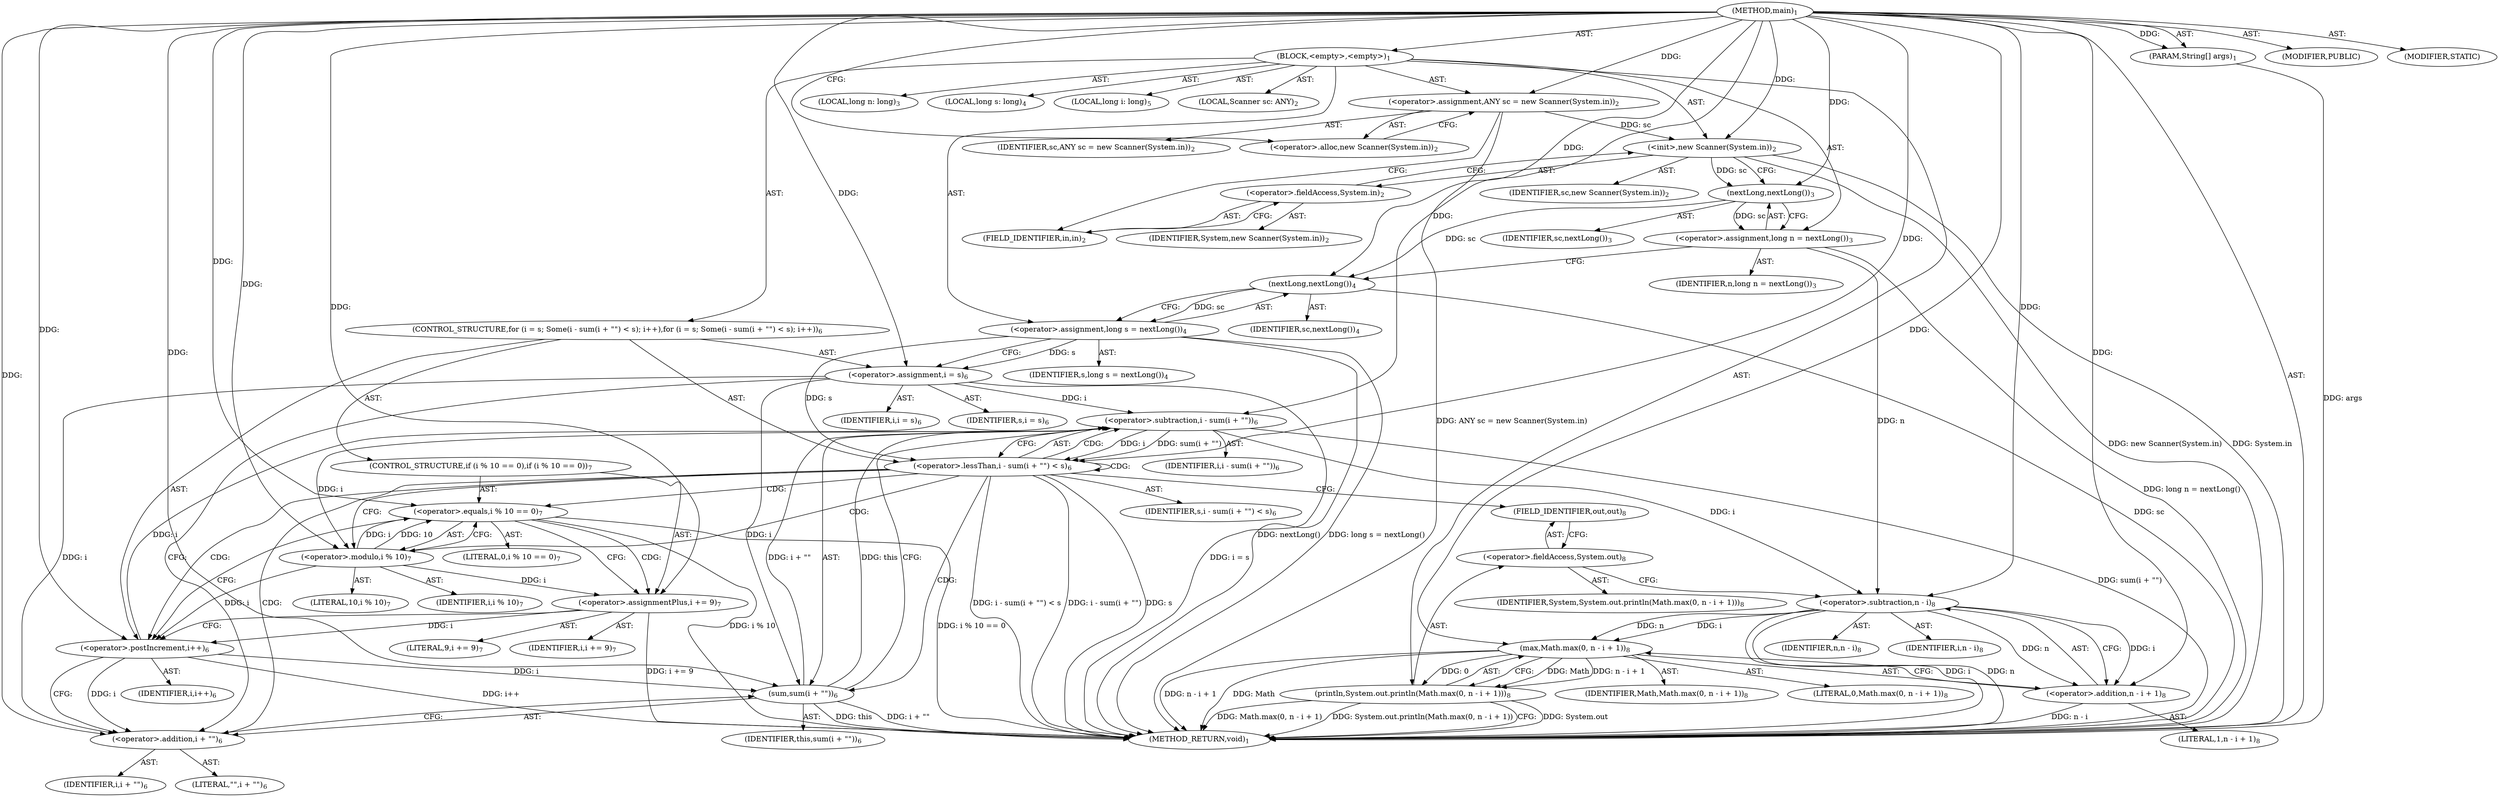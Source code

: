 digraph "main" {  
"19" [label = <(METHOD,main)<SUB>1</SUB>> ]
"20" [label = <(PARAM,String[] args)<SUB>1</SUB>> ]
"21" [label = <(BLOCK,&lt;empty&gt;,&lt;empty&gt;)<SUB>1</SUB>> ]
"4" [label = <(LOCAL,Scanner sc: ANY)<SUB>2</SUB>> ]
"22" [label = <(&lt;operator&gt;.assignment,ANY sc = new Scanner(System.in))<SUB>2</SUB>> ]
"23" [label = <(IDENTIFIER,sc,ANY sc = new Scanner(System.in))<SUB>2</SUB>> ]
"24" [label = <(&lt;operator&gt;.alloc,new Scanner(System.in))<SUB>2</SUB>> ]
"25" [label = <(&lt;init&gt;,new Scanner(System.in))<SUB>2</SUB>> ]
"3" [label = <(IDENTIFIER,sc,new Scanner(System.in))<SUB>2</SUB>> ]
"26" [label = <(&lt;operator&gt;.fieldAccess,System.in)<SUB>2</SUB>> ]
"27" [label = <(IDENTIFIER,System,new Scanner(System.in))<SUB>2</SUB>> ]
"28" [label = <(FIELD_IDENTIFIER,in,in)<SUB>2</SUB>> ]
"29" [label = <(LOCAL,long n: long)<SUB>3</SUB>> ]
"30" [label = <(&lt;operator&gt;.assignment,long n = nextLong())<SUB>3</SUB>> ]
"31" [label = <(IDENTIFIER,n,long n = nextLong())<SUB>3</SUB>> ]
"32" [label = <(nextLong,nextLong())<SUB>3</SUB>> ]
"33" [label = <(IDENTIFIER,sc,nextLong())<SUB>3</SUB>> ]
"34" [label = <(LOCAL,long s: long)<SUB>4</SUB>> ]
"35" [label = <(&lt;operator&gt;.assignment,long s = nextLong())<SUB>4</SUB>> ]
"36" [label = <(IDENTIFIER,s,long s = nextLong())<SUB>4</SUB>> ]
"37" [label = <(nextLong,nextLong())<SUB>4</SUB>> ]
"38" [label = <(IDENTIFIER,sc,nextLong())<SUB>4</SUB>> ]
"39" [label = <(LOCAL,long i: long)<SUB>5</SUB>> ]
"40" [label = <(CONTROL_STRUCTURE,for (i = s; Some(i - sum(i + &quot;&quot;) &lt; s); i++),for (i = s; Some(i - sum(i + &quot;&quot;) &lt; s); i++))<SUB>6</SUB>> ]
"41" [label = <(&lt;operator&gt;.assignment,i = s)<SUB>6</SUB>> ]
"42" [label = <(IDENTIFIER,i,i = s)<SUB>6</SUB>> ]
"43" [label = <(IDENTIFIER,s,i = s)<SUB>6</SUB>> ]
"44" [label = <(&lt;operator&gt;.lessThan,i - sum(i + &quot;&quot;) &lt; s)<SUB>6</SUB>> ]
"45" [label = <(&lt;operator&gt;.subtraction,i - sum(i + &quot;&quot;))<SUB>6</SUB>> ]
"46" [label = <(IDENTIFIER,i,i - sum(i + &quot;&quot;))<SUB>6</SUB>> ]
"47" [label = <(sum,sum(i + &quot;&quot;))<SUB>6</SUB>> ]
"48" [label = <(IDENTIFIER,this,sum(i + &quot;&quot;))<SUB>6</SUB>> ]
"49" [label = <(&lt;operator&gt;.addition,i + &quot;&quot;)<SUB>6</SUB>> ]
"50" [label = <(IDENTIFIER,i,i + &quot;&quot;)<SUB>6</SUB>> ]
"51" [label = <(LITERAL,&quot;&quot;,i + &quot;&quot;)<SUB>6</SUB>> ]
"52" [label = <(IDENTIFIER,s,i - sum(i + &quot;&quot;) &lt; s)<SUB>6</SUB>> ]
"53" [label = <(&lt;operator&gt;.postIncrement,i++)<SUB>6</SUB>> ]
"54" [label = <(IDENTIFIER,i,i++)<SUB>6</SUB>> ]
"55" [label = <(CONTROL_STRUCTURE,if (i % 10 == 0),if (i % 10 == 0))<SUB>7</SUB>> ]
"56" [label = <(&lt;operator&gt;.equals,i % 10 == 0)<SUB>7</SUB>> ]
"57" [label = <(&lt;operator&gt;.modulo,i % 10)<SUB>7</SUB>> ]
"58" [label = <(IDENTIFIER,i,i % 10)<SUB>7</SUB>> ]
"59" [label = <(LITERAL,10,i % 10)<SUB>7</SUB>> ]
"60" [label = <(LITERAL,0,i % 10 == 0)<SUB>7</SUB>> ]
"61" [label = <(&lt;operator&gt;.assignmentPlus,i += 9)<SUB>7</SUB>> ]
"62" [label = <(IDENTIFIER,i,i += 9)<SUB>7</SUB>> ]
"63" [label = <(LITERAL,9,i += 9)<SUB>7</SUB>> ]
"64" [label = <(println,System.out.println(Math.max(0, n - i + 1)))<SUB>8</SUB>> ]
"65" [label = <(&lt;operator&gt;.fieldAccess,System.out)<SUB>8</SUB>> ]
"66" [label = <(IDENTIFIER,System,System.out.println(Math.max(0, n - i + 1)))<SUB>8</SUB>> ]
"67" [label = <(FIELD_IDENTIFIER,out,out)<SUB>8</SUB>> ]
"68" [label = <(max,Math.max(0, n - i + 1))<SUB>8</SUB>> ]
"69" [label = <(IDENTIFIER,Math,Math.max(0, n - i + 1))<SUB>8</SUB>> ]
"70" [label = <(LITERAL,0,Math.max(0, n - i + 1))<SUB>8</SUB>> ]
"71" [label = <(&lt;operator&gt;.addition,n - i + 1)<SUB>8</SUB>> ]
"72" [label = <(&lt;operator&gt;.subtraction,n - i)<SUB>8</SUB>> ]
"73" [label = <(IDENTIFIER,n,n - i)<SUB>8</SUB>> ]
"74" [label = <(IDENTIFIER,i,n - i)<SUB>8</SUB>> ]
"75" [label = <(LITERAL,1,n - i + 1)<SUB>8</SUB>> ]
"76" [label = <(MODIFIER,PUBLIC)> ]
"77" [label = <(MODIFIER,STATIC)> ]
"78" [label = <(METHOD_RETURN,void)<SUB>1</SUB>> ]
  "19" -> "20"  [ label = "AST: "] 
  "19" -> "21"  [ label = "AST: "] 
  "19" -> "76"  [ label = "AST: "] 
  "19" -> "77"  [ label = "AST: "] 
  "19" -> "78"  [ label = "AST: "] 
  "21" -> "4"  [ label = "AST: "] 
  "21" -> "22"  [ label = "AST: "] 
  "21" -> "25"  [ label = "AST: "] 
  "21" -> "29"  [ label = "AST: "] 
  "21" -> "30"  [ label = "AST: "] 
  "21" -> "34"  [ label = "AST: "] 
  "21" -> "35"  [ label = "AST: "] 
  "21" -> "39"  [ label = "AST: "] 
  "21" -> "40"  [ label = "AST: "] 
  "21" -> "64"  [ label = "AST: "] 
  "22" -> "23"  [ label = "AST: "] 
  "22" -> "24"  [ label = "AST: "] 
  "25" -> "3"  [ label = "AST: "] 
  "25" -> "26"  [ label = "AST: "] 
  "26" -> "27"  [ label = "AST: "] 
  "26" -> "28"  [ label = "AST: "] 
  "30" -> "31"  [ label = "AST: "] 
  "30" -> "32"  [ label = "AST: "] 
  "32" -> "33"  [ label = "AST: "] 
  "35" -> "36"  [ label = "AST: "] 
  "35" -> "37"  [ label = "AST: "] 
  "37" -> "38"  [ label = "AST: "] 
  "40" -> "41"  [ label = "AST: "] 
  "40" -> "44"  [ label = "AST: "] 
  "40" -> "53"  [ label = "AST: "] 
  "40" -> "55"  [ label = "AST: "] 
  "41" -> "42"  [ label = "AST: "] 
  "41" -> "43"  [ label = "AST: "] 
  "44" -> "45"  [ label = "AST: "] 
  "44" -> "52"  [ label = "AST: "] 
  "45" -> "46"  [ label = "AST: "] 
  "45" -> "47"  [ label = "AST: "] 
  "47" -> "48"  [ label = "AST: "] 
  "47" -> "49"  [ label = "AST: "] 
  "49" -> "50"  [ label = "AST: "] 
  "49" -> "51"  [ label = "AST: "] 
  "53" -> "54"  [ label = "AST: "] 
  "55" -> "56"  [ label = "AST: "] 
  "55" -> "61"  [ label = "AST: "] 
  "56" -> "57"  [ label = "AST: "] 
  "56" -> "60"  [ label = "AST: "] 
  "57" -> "58"  [ label = "AST: "] 
  "57" -> "59"  [ label = "AST: "] 
  "61" -> "62"  [ label = "AST: "] 
  "61" -> "63"  [ label = "AST: "] 
  "64" -> "65"  [ label = "AST: "] 
  "64" -> "68"  [ label = "AST: "] 
  "65" -> "66"  [ label = "AST: "] 
  "65" -> "67"  [ label = "AST: "] 
  "68" -> "69"  [ label = "AST: "] 
  "68" -> "70"  [ label = "AST: "] 
  "68" -> "71"  [ label = "AST: "] 
  "71" -> "72"  [ label = "AST: "] 
  "71" -> "75"  [ label = "AST: "] 
  "72" -> "73"  [ label = "AST: "] 
  "72" -> "74"  [ label = "AST: "] 
  "22" -> "28"  [ label = "CFG: "] 
  "25" -> "32"  [ label = "CFG: "] 
  "30" -> "37"  [ label = "CFG: "] 
  "35" -> "41"  [ label = "CFG: "] 
  "64" -> "78"  [ label = "CFG: "] 
  "24" -> "22"  [ label = "CFG: "] 
  "26" -> "25"  [ label = "CFG: "] 
  "32" -> "30"  [ label = "CFG: "] 
  "37" -> "35"  [ label = "CFG: "] 
  "41" -> "49"  [ label = "CFG: "] 
  "44" -> "57"  [ label = "CFG: "] 
  "44" -> "67"  [ label = "CFG: "] 
  "53" -> "49"  [ label = "CFG: "] 
  "65" -> "72"  [ label = "CFG: "] 
  "68" -> "64"  [ label = "CFG: "] 
  "28" -> "26"  [ label = "CFG: "] 
  "45" -> "44"  [ label = "CFG: "] 
  "56" -> "61"  [ label = "CFG: "] 
  "56" -> "53"  [ label = "CFG: "] 
  "61" -> "53"  [ label = "CFG: "] 
  "67" -> "65"  [ label = "CFG: "] 
  "71" -> "68"  [ label = "CFG: "] 
  "47" -> "45"  [ label = "CFG: "] 
  "57" -> "56"  [ label = "CFG: "] 
  "72" -> "71"  [ label = "CFG: "] 
  "49" -> "47"  [ label = "CFG: "] 
  "19" -> "24"  [ label = "CFG: "] 
  "20" -> "78"  [ label = "DDG: args"] 
  "22" -> "78"  [ label = "DDG: ANY sc = new Scanner(System.in)"] 
  "25" -> "78"  [ label = "DDG: System.in"] 
  "25" -> "78"  [ label = "DDG: new Scanner(System.in)"] 
  "30" -> "78"  [ label = "DDG: long n = nextLong()"] 
  "37" -> "78"  [ label = "DDG: sc"] 
  "35" -> "78"  [ label = "DDG: nextLong()"] 
  "35" -> "78"  [ label = "DDG: long s = nextLong()"] 
  "41" -> "78"  [ label = "DDG: i = s"] 
  "47" -> "78"  [ label = "DDG: i + &quot;&quot;"] 
  "45" -> "78"  [ label = "DDG: sum(i + &quot;&quot;)"] 
  "44" -> "78"  [ label = "DDG: i - sum(i + &quot;&quot;)"] 
  "44" -> "78"  [ label = "DDG: s"] 
  "44" -> "78"  [ label = "DDG: i - sum(i + &quot;&quot;) &lt; s"] 
  "64" -> "78"  [ label = "DDG: System.out"] 
  "72" -> "78"  [ label = "DDG: n"] 
  "72" -> "78"  [ label = "DDG: i"] 
  "71" -> "78"  [ label = "DDG: n - i"] 
  "68" -> "78"  [ label = "DDG: n - i + 1"] 
  "64" -> "78"  [ label = "DDG: Math.max(0, n - i + 1)"] 
  "64" -> "78"  [ label = "DDG: System.out.println(Math.max(0, n - i + 1))"] 
  "56" -> "78"  [ label = "DDG: i % 10"] 
  "56" -> "78"  [ label = "DDG: i % 10 == 0"] 
  "61" -> "78"  [ label = "DDG: i += 9"] 
  "53" -> "78"  [ label = "DDG: i++"] 
  "47" -> "78"  [ label = "DDG: this"] 
  "68" -> "78"  [ label = "DDG: Math"] 
  "19" -> "20"  [ label = "DDG: "] 
  "19" -> "22"  [ label = "DDG: "] 
  "32" -> "30"  [ label = "DDG: sc"] 
  "37" -> "35"  [ label = "DDG: sc"] 
  "22" -> "25"  [ label = "DDG: sc"] 
  "19" -> "25"  [ label = "DDG: "] 
  "35" -> "41"  [ label = "DDG: s"] 
  "19" -> "41"  [ label = "DDG: "] 
  "68" -> "64"  [ label = "DDG: Math"] 
  "68" -> "64"  [ label = "DDG: 0"] 
  "68" -> "64"  [ label = "DDG: n - i + 1"] 
  "25" -> "32"  [ label = "DDG: sc"] 
  "19" -> "32"  [ label = "DDG: "] 
  "32" -> "37"  [ label = "DDG: sc"] 
  "19" -> "37"  [ label = "DDG: "] 
  "45" -> "44"  [ label = "DDG: i"] 
  "45" -> "44"  [ label = "DDG: sum(i + &quot;&quot;)"] 
  "19" -> "44"  [ label = "DDG: "] 
  "35" -> "44"  [ label = "DDG: s"] 
  "57" -> "53"  [ label = "DDG: i"] 
  "61" -> "53"  [ label = "DDG: i"] 
  "19" -> "53"  [ label = "DDG: "] 
  "19" -> "61"  [ label = "DDG: "] 
  "19" -> "68"  [ label = "DDG: "] 
  "72" -> "68"  [ label = "DDG: n"] 
  "72" -> "68"  [ label = "DDG: i"] 
  "19" -> "45"  [ label = "DDG: "] 
  "41" -> "45"  [ label = "DDG: i"] 
  "53" -> "45"  [ label = "DDG: i"] 
  "47" -> "45"  [ label = "DDG: this"] 
  "47" -> "45"  [ label = "DDG: i + &quot;&quot;"] 
  "57" -> "56"  [ label = "DDG: i"] 
  "57" -> "56"  [ label = "DDG: 10"] 
  "19" -> "56"  [ label = "DDG: "] 
  "57" -> "61"  [ label = "DDG: i"] 
  "72" -> "71"  [ label = "DDG: n"] 
  "72" -> "71"  [ label = "DDG: i"] 
  "19" -> "71"  [ label = "DDG: "] 
  "19" -> "47"  [ label = "DDG: "] 
  "41" -> "47"  [ label = "DDG: i"] 
  "53" -> "47"  [ label = "DDG: i"] 
  "45" -> "57"  [ label = "DDG: i"] 
  "19" -> "57"  [ label = "DDG: "] 
  "30" -> "72"  [ label = "DDG: n"] 
  "19" -> "72"  [ label = "DDG: "] 
  "45" -> "72"  [ label = "DDG: i"] 
  "41" -> "49"  [ label = "DDG: i"] 
  "53" -> "49"  [ label = "DDG: i"] 
  "19" -> "49"  [ label = "DDG: "] 
  "44" -> "47"  [ label = "CDG: "] 
  "44" -> "49"  [ label = "CDG: "] 
  "44" -> "57"  [ label = "CDG: "] 
  "44" -> "44"  [ label = "CDG: "] 
  "44" -> "53"  [ label = "CDG: "] 
  "44" -> "56"  [ label = "CDG: "] 
  "44" -> "45"  [ label = "CDG: "] 
  "56" -> "61"  [ label = "CDG: "] 
}
